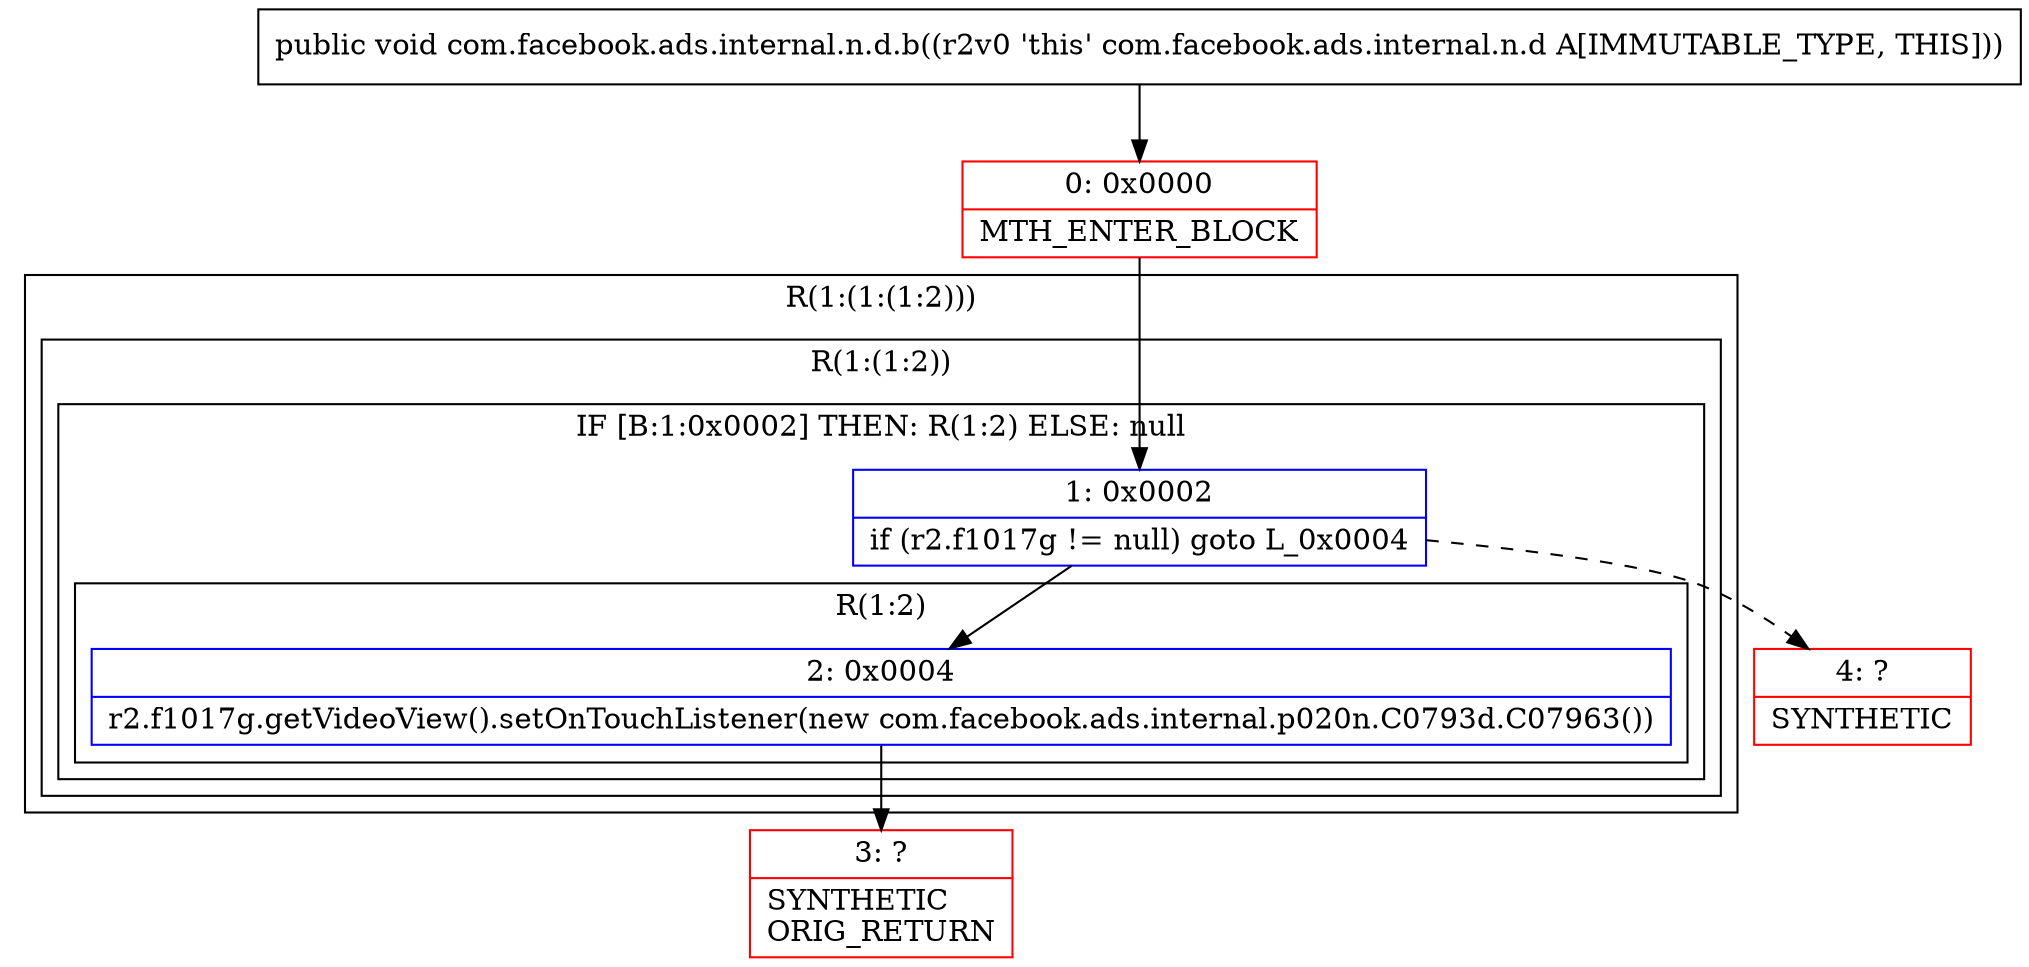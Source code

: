 digraph "CFG forcom.facebook.ads.internal.n.d.b()V" {
subgraph cluster_Region_1219382826 {
label = "R(1:(1:(1:2)))";
node [shape=record,color=blue];
subgraph cluster_Region_1299554077 {
label = "R(1:(1:2))";
node [shape=record,color=blue];
subgraph cluster_IfRegion_317319535 {
label = "IF [B:1:0x0002] THEN: R(1:2) ELSE: null";
node [shape=record,color=blue];
Node_1 [shape=record,label="{1\:\ 0x0002|if (r2.f1017g != null) goto L_0x0004\l}"];
subgraph cluster_Region_1686886356 {
label = "R(1:2)";
node [shape=record,color=blue];
Node_2 [shape=record,label="{2\:\ 0x0004|r2.f1017g.getVideoView().setOnTouchListener(new com.facebook.ads.internal.p020n.C0793d.C07963())\l}"];
}
}
}
}
Node_0 [shape=record,color=red,label="{0\:\ 0x0000|MTH_ENTER_BLOCK\l}"];
Node_3 [shape=record,color=red,label="{3\:\ ?|SYNTHETIC\lORIG_RETURN\l}"];
Node_4 [shape=record,color=red,label="{4\:\ ?|SYNTHETIC\l}"];
MethodNode[shape=record,label="{public void com.facebook.ads.internal.n.d.b((r2v0 'this' com.facebook.ads.internal.n.d A[IMMUTABLE_TYPE, THIS])) }"];
MethodNode -> Node_0;
Node_1 -> Node_2;
Node_1 -> Node_4[style=dashed];
Node_2 -> Node_3;
Node_0 -> Node_1;
}

